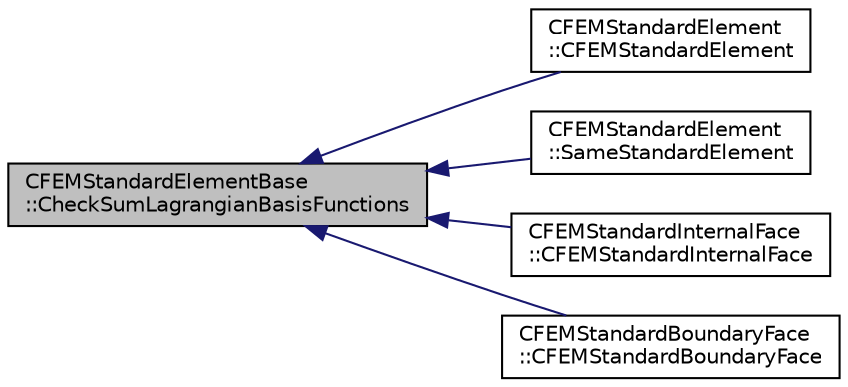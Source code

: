 digraph "CFEMStandardElementBase::CheckSumLagrangianBasisFunctions"
{
  edge [fontname="Helvetica",fontsize="10",labelfontname="Helvetica",labelfontsize="10"];
  node [fontname="Helvetica",fontsize="10",shape=record];
  rankdir="LR";
  Node19 [label="CFEMStandardElementBase\l::CheckSumLagrangianBasisFunctions",height=0.2,width=0.4,color="black", fillcolor="grey75", style="filled", fontcolor="black"];
  Node19 -> Node20 [dir="back",color="midnightblue",fontsize="10",style="solid",fontname="Helvetica"];
  Node20 [label="CFEMStandardElement\l::CFEMStandardElement",height=0.2,width=0.4,color="black", fillcolor="white", style="filled",URL="$class_c_f_e_m_standard_element.html#ac502b83cd2c146526340ce9c213c2fe3",tooltip="Alternative constructor. "];
  Node19 -> Node21 [dir="back",color="midnightblue",fontsize="10",style="solid",fontname="Helvetica"];
  Node21 [label="CFEMStandardElement\l::SameStandardElement",height=0.2,width=0.4,color="black", fillcolor="white", style="filled",URL="$class_c_f_e_m_standard_element.html#a81ce632b76ad1e704b34455809686b4f",tooltip="Function, which checks if the function arguments correspond to this standard element. "];
  Node19 -> Node22 [dir="back",color="midnightblue",fontsize="10",style="solid",fontname="Helvetica"];
  Node22 [label="CFEMStandardInternalFace\l::CFEMStandardInternalFace",height=0.2,width=0.4,color="black", fillcolor="white", style="filled",URL="$class_c_f_e_m_standard_internal_face.html#a03fc34bc2e61074ab778a30b940fb634",tooltip="Alternative constructor. "];
  Node19 -> Node23 [dir="back",color="midnightblue",fontsize="10",style="solid",fontname="Helvetica"];
  Node23 [label="CFEMStandardBoundaryFace\l::CFEMStandardBoundaryFace",height=0.2,width=0.4,color="black", fillcolor="white", style="filled",URL="$class_c_f_e_m_standard_boundary_face.html#a5a92fa174c37322a3ebd640d12ab8b3b",tooltip="Alternative constructor. "];
}
